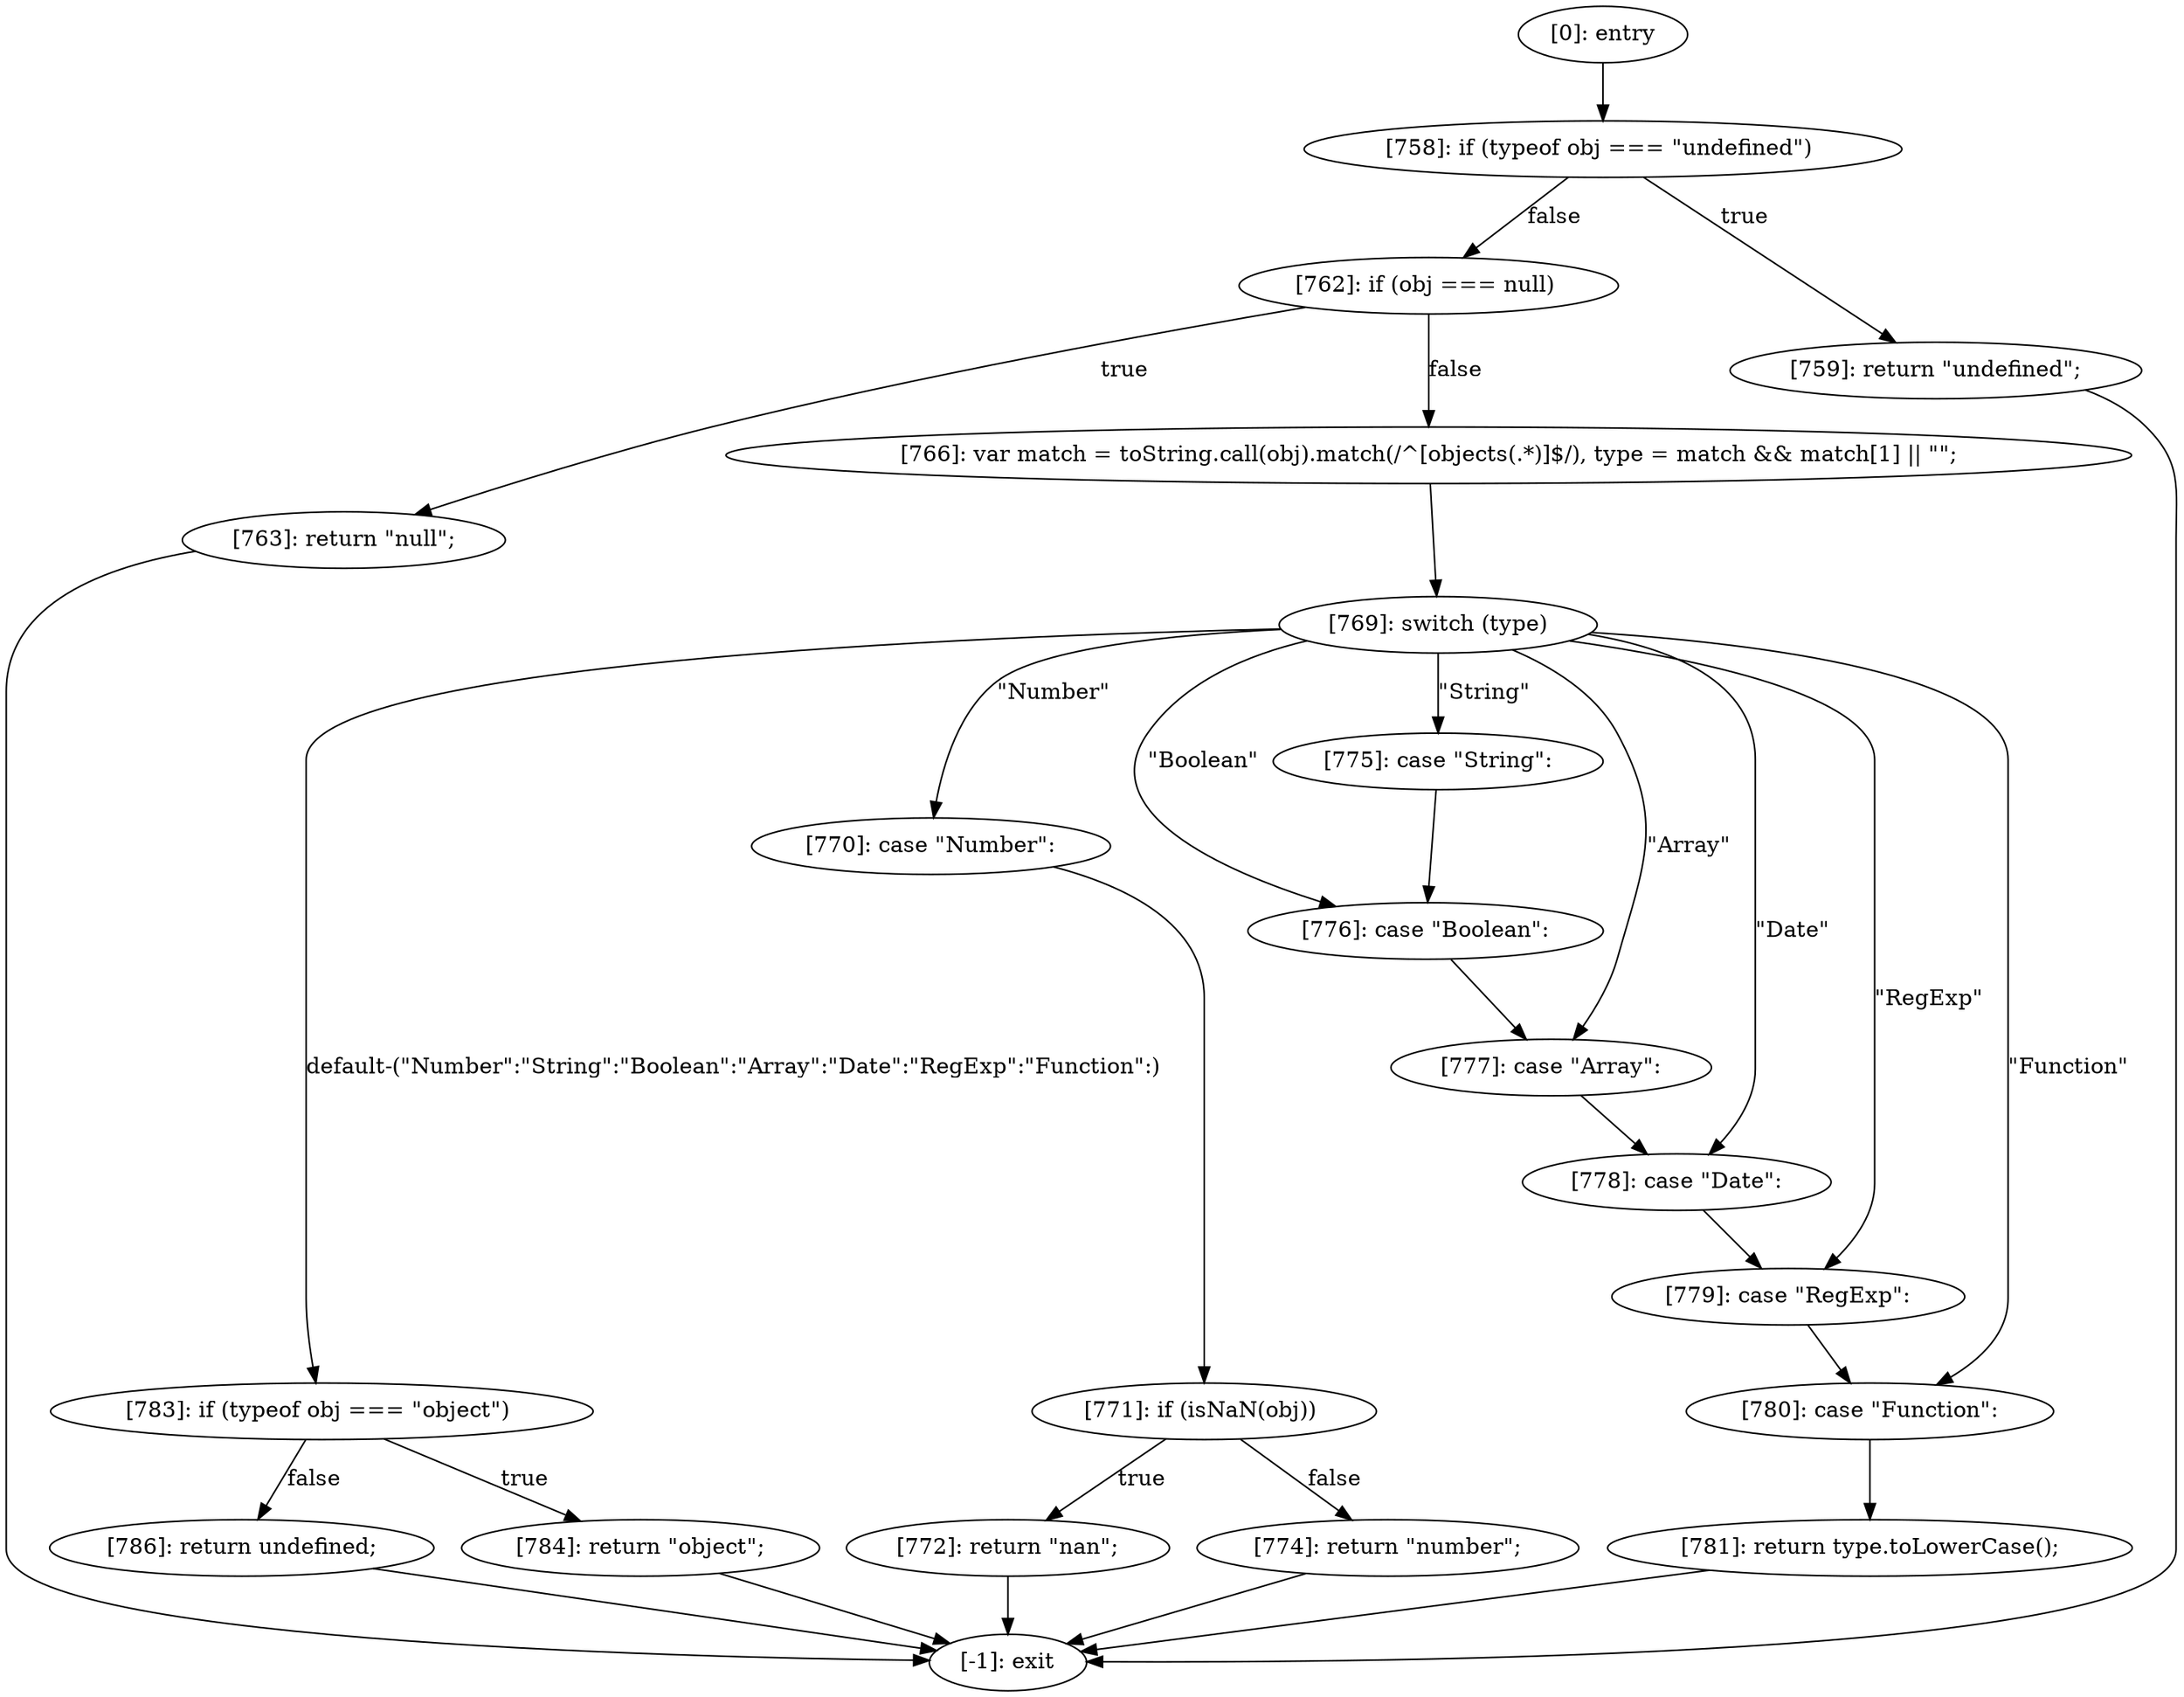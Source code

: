 digraph {
"0" [label="[786]: return undefined;\n"] 
"1" [label="[776]: case \"Boolean\":\n"] 
"2" [label="[758]: if (typeof obj === \"undefined\") "] 
"3" [label="[762]: if (obj === null) "] 
"4" [label="[779]: case \"RegExp\":\n"] 
"5" [label="[772]: return \"nan\";\n"] 
"6" [label="[784]: return \"object\";\n"] 
"7" [label="[783]: if (typeof obj === \"object\") "] 
"8" [label="[775]: case \"String\":\n"] 
"9" [label="[766]: var match = toString.call(obj).match(/^\[object\s(.*)\]$/), type = match && match[1] || \"\";\n"] 
"10" [label="[777]: case \"Array\":\n"] 
"11" [label="[0]: entry"] 
"12" [label="[-1]: exit"] 
"13" [label="[769]: switch (type)"] 
"14" [label="[770]: case \"Number\":\n"] 
"15" [label="[759]: return \"undefined\";\n"] 
"16" [label="[778]: case \"Date\":\n"] 
"17" [label="[763]: return \"null\";\n"] 
"18" [label="[771]: if (isNaN(obj)) "] 
"19" [label="[780]: case \"Function\":\n"] 
"20" [label="[774]: return \"number\";\n"] 
"21" [label="[781]: return type.toLowerCase();\n"] 
"0" -> "12" [label=""] 
"1" -> "10" [label=""] 
"2" -> "15" [label="true"] 
"2" -> "3" [label="false"] 
"3" -> "17" [label="true"] 
"3" -> "9" [label="false"] 
"4" -> "19" [label=""] 
"5" -> "12" [label=""] 
"6" -> "12" [label=""] 
"7" -> "6" [label="true"] 
"7" -> "0" [label="false"] 
"8" -> "1" [label=""] 
"9" -> "13" [label=""] 
"10" -> "16" [label=""] 
"11" -> "2" [label=""] 
"13" -> "14" [label="\"Number\""] 
"13" -> "8" [label="\"String\""] 
"13" -> "1" [label="\"Boolean\""] 
"13" -> "10" [label="\"Array\""] 
"13" -> "16" [label="\"Date\""] 
"13" -> "4" [label="\"RegExp\""] 
"13" -> "19" [label="\"Function\""] 
"13" -> "7" [label="default-(\"Number\":\"String\":\"Boolean\":\"Array\":\"Date\":\"RegExp\":\"Function\":)"] 
"14" -> "18" [label=""] 
"15" -> "12" [label=""] 
"16" -> "4" [label=""] 
"17" -> "12" [label=""] 
"18" -> "5" [label="true"] 
"18" -> "20" [label="false"] 
"19" -> "21" [label=""] 
"20" -> "12" [label=""] 
"21" -> "12" [label=""] 
}

